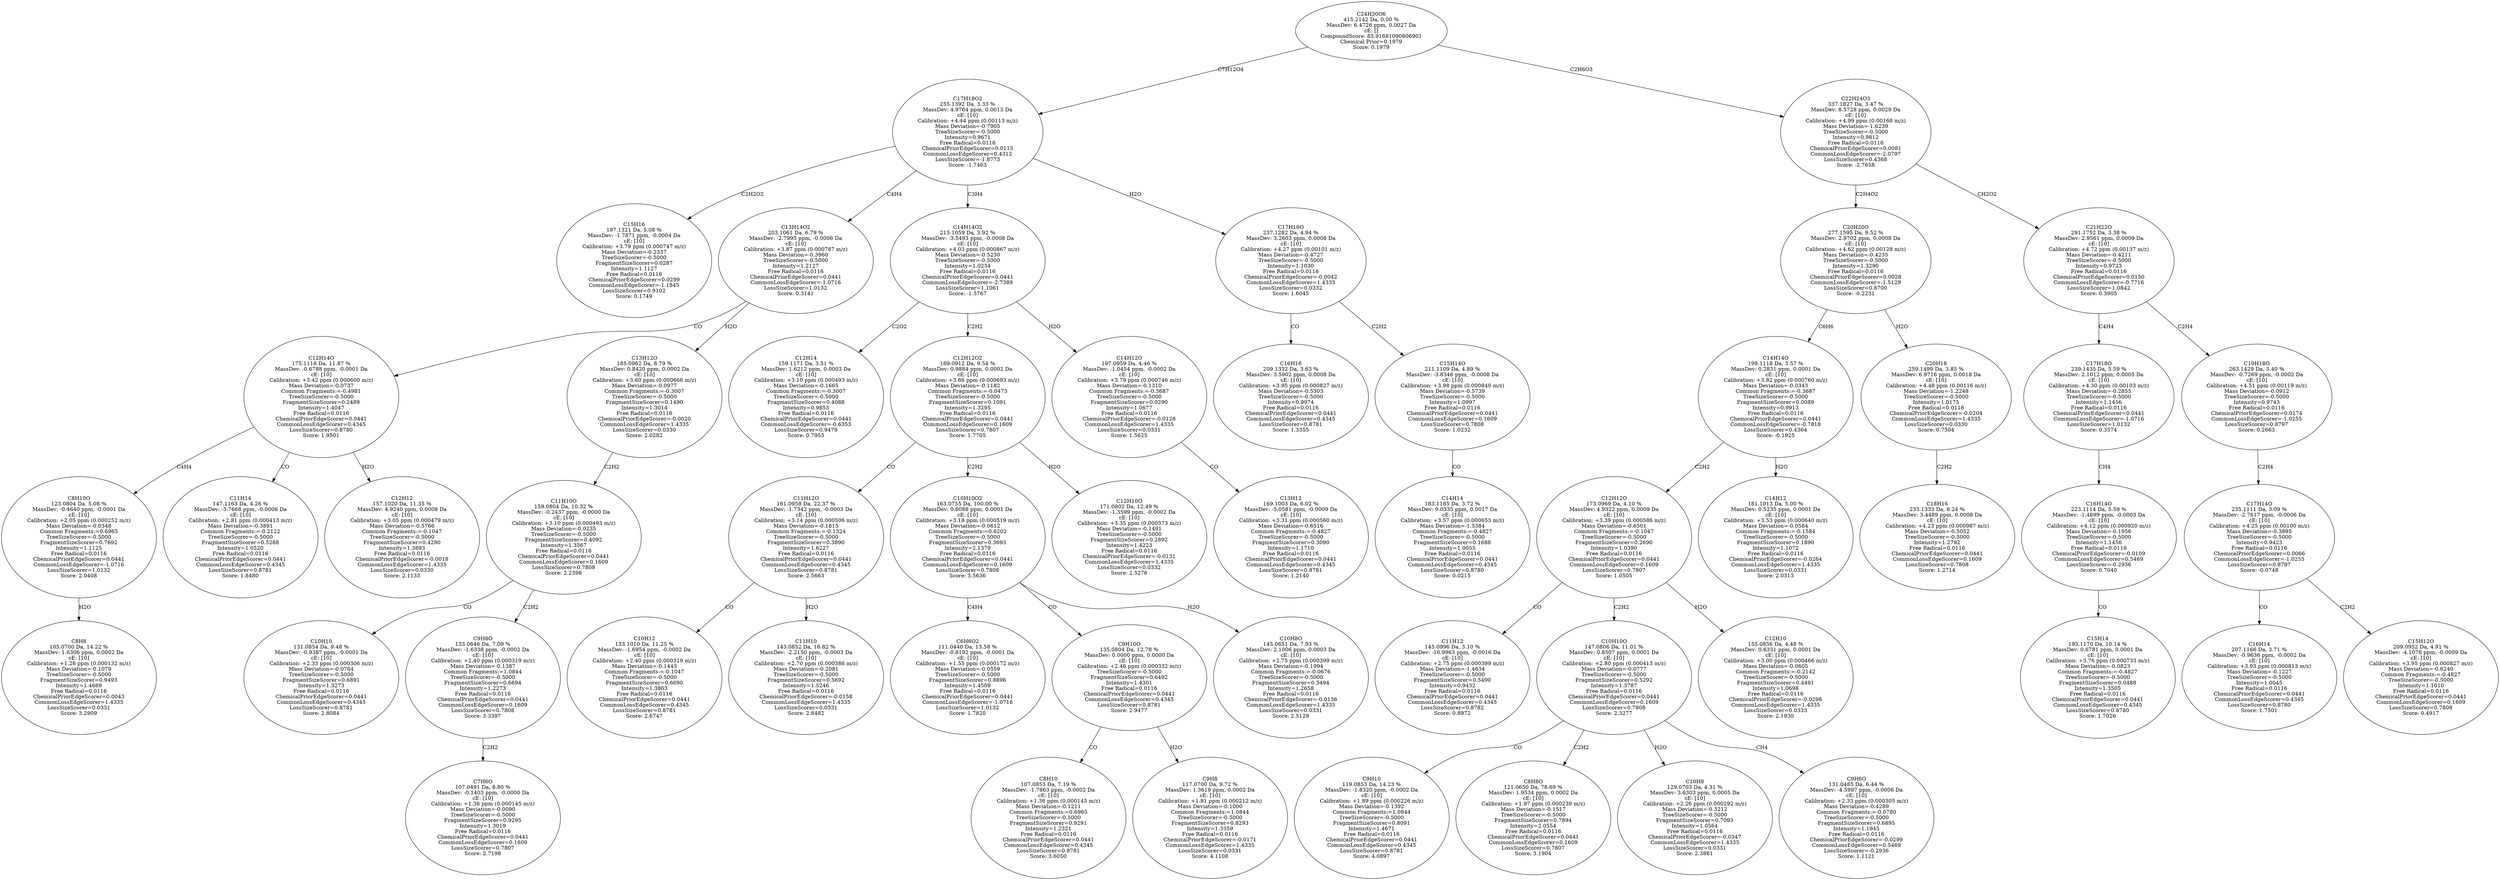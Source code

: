 strict digraph {
v1 [label="C15H16\n197.1321 Da, 5.08 %\nMassDev: -1.7871 ppm, -0.0004 Da\ncE: [10]\nCalibration: +3.79 ppm (0.000747 m/z)\nMass Deviation=-0.2337\nTreeSizeScorer=-0.5000\nFragmentSizeScorer=0.0287\nIntensity=1.1127\nFree Radical=0.0116\nChemicalPriorEdgeScorer=0.0299\nCommonLossEdgeScorer=-1.1845\nLossSizeScorer=0.9102\nScore: 0.1749"];
v2 [label="C8H8\n105.0700 Da, 14.22 %\nMassDev: 1.6306 ppm, 0.0002 Da\ncE: [10]\nCalibration: +1.26 ppm (0.000132 m/z)\nMass Deviation=-0.1079\nTreeSizeScorer=-0.5000\nFragmentSizeScorer=0.9493\nIntensity=1.4669\nFree Radical=0.0116\nChemicalPriorEdgeScorer=0.0043\nCommonLossEdgeScorer=1.4335\nLossSizeScorer=0.0331\nScore: 3.2909"];
v3 [label="C8H10O\n123.0804 Da, 5.08 %\nMassDev: -0.4640 ppm, -0.0001 Da\ncE: [10]\nCalibration: +2.05 ppm (0.000252 m/z)\nMass Deviation=-0.0348\nCommon Fragments:=0.6965\nTreeSizeScorer=-0.5000\nFragmentSizeScorer=0.7692\nIntensity=1.1125\nFree Radical=0.0116\nChemicalPriorEdgeScorer=0.0441\nCommonLossEdgeScorer=-1.0716\nLossSizeScorer=1.0132\nScore: 2.0408"];
v4 [label="C11H14\n147.1163 Da, 4.26 %\nMassDev: -3.7668 ppm, -0.0006 Da\ncE: [10]\nCalibration: +2.81 ppm (0.000413 m/z)\nMass Deviation=-0.3891\nCommon Fragments:=-0.2122\nTreeSizeScorer=-0.5000\nFragmentSizeScorer=0.5288\nIntensity=1.0520\nFree Radical=0.0116\nChemicalPriorEdgeScorer=0.0441\nCommonLossEdgeScorer=0.4345\nLossSizeScorer=0.8781\nScore: 1.8480"];
v5 [label="C12H12\n157.1020 Da, 11.35 %\nMassDev: 4.9240 ppm, 0.0008 Da\ncE: [10]\nCalibration: +3.05 ppm (0.000479 m/z)\nMass Deviation=-0.5766\nCommon Fragments:=-0.1047\nTreeSizeScorer=-0.5000\nFragmentSizeScorer=0.4290\nIntensity=1.3893\nFree Radical=0.0116\nChemicalPriorEdgeScorer=-0.0018\nCommonLossEdgeScorer=1.4335\nLossSizeScorer=0.0330\nScore: 2.1133"];
v6 [label="C12H14O\n175.1116 Da, 11.87 %\nMassDev: -0.6788 ppm, -0.0001 Da\ncE: [10]\nCalibration: +3.42 ppm (0.000600 m/z)\nMass Deviation=-0.0737\nCommon Fragments:=-0.4981\nTreeSizeScorer=-0.5000\nFragmentSizeScorer=0.2489\nIntensity=1.4047\nFree Radical=0.0116\nChemicalPriorEdgeScorer=0.0441\nCommonLossEdgeScorer=0.4345\nLossSizeScorer=0.8780\nScore: 1.9501"];
v7 [label="C10H10\n131.0854 Da, 9.48 %\nMassDev: -0.9387 ppm, -0.0001 Da\ncE: [10]\nCalibration: +2.33 ppm (0.000306 m/z)\nMass Deviation=-0.0764\nTreeSizeScorer=-0.5000\nFragmentSizeScorer=0.6891\nIntensity=1.3273\nFree Radical=0.0116\nChemicalPriorEdgeScorer=0.0441\nCommonLossEdgeScorer=0.4345\nLossSizeScorer=0.8781\nScore: 2.8084"];
v8 [label="C7H6O\n107.0491 Da, 8.80 %\nMassDev: -0.1403 ppm, -0.0000 Da\ncE: [10]\nCalibration: +1.36 ppm (0.000145 m/z)\nMass Deviation=-0.0090\nTreeSizeScorer=-0.5000\nFragmentSizeScorer=0.9295\nIntensity=1.3019\nFree Radical=0.0116\nChemicalPriorEdgeScorer=0.0441\nCommonLossEdgeScorer=0.1609\nLossSizeScorer=0.7807\nScore: 2.7198"];
v9 [label="C9H8O\n133.0646 Da, 7.09 %\nMassDev: -1.6338 ppm, -0.0002 Da\ncE: [10]\nCalibration: +2.40 ppm (0.000319 m/z)\nMass Deviation=-0.1387\nCommon Fragments:=1.0844\nTreeSizeScorer=-0.5000\nFragmentSizeScorer=0.6694\nIntensity=1.2273\nFree Radical=0.0116\nChemicalPriorEdgeScorer=0.0441\nCommonLossEdgeScorer=0.1609\nLossSizeScorer=0.7808\nScore: 3.3397"];
v10 [label="C11H10O\n159.0804 Da, 10.32 %\nMassDev: -0.2437 ppm, -0.0000 Da\ncE: [10]\nCalibration: +3.10 ppm (0.000493 m/z)\nMass Deviation=-0.0235\nTreeSizeScorer=-0.5000\nFragmentSizeScorer=0.4092\nIntensity=1.3567\nFree Radical=0.0116\nChemicalPriorEdgeScorer=0.0441\nCommonLossEdgeScorer=0.1609\nLossSizeScorer=0.7808\nScore: 2.2398"];
v11 [label="C13H12O\n185.0962 Da, 8.79 %\nMassDev: 0.8420 ppm, 0.0002 Da\ncE: [10]\nCalibration: +3.60 ppm (0.000666 m/z)\nMass Deviation=-0.0977\nCommon Fragments:=-0.3007\nTreeSizeScorer=-0.5000\nFragmentSizeScorer=0.1490\nIntensity=1.3014\nFree Radical=0.0116\nChemicalPriorEdgeScorer=-0.0020\nCommonLossEdgeScorer=1.4335\nLossSizeScorer=0.0330\nScore: 2.0282"];
v12 [label="C13H14O2\n203.1061 Da, 6.79 %\nMassDev: -2.7995 ppm, -0.0006 Da\ncE: [10]\nCalibration: +3.87 ppm (0.000787 m/z)\nMass Deviation=-0.3960\nTreeSizeScorer=-0.5000\nIntensity=1.2127\nFree Radical=0.0116\nChemicalPriorEdgeScorer=0.0441\nCommonLossEdgeScorer=-1.0716\nLossSizeScorer=1.0132\nScore: 0.3141"];
v13 [label="C12H14\n159.1171 Da, 3.51 %\nMassDev: 1.6212 ppm, 0.0003 Da\ncE: [10]\nCalibration: +3.10 ppm (0.000493 m/z)\nMass Deviation=-0.1665\nCommon Fragments:=-0.3007\nTreeSizeScorer=-0.5000\nFragmentSizeScorer=0.4088\nIntensity=0.9853\nFree Radical=0.0116\nChemicalPriorEdgeScorer=0.0441\nCommonLossEdgeScorer=-0.6353\nLossSizeScorer=0.9479\nScore: 0.7953"];
v14 [label="C10H12\n133.1010 Da, 11.25 %\nMassDev: -1.6954 ppm, -0.0002 Da\ncE: [10]\nCalibration: +2.40 ppm (0.000319 m/z)\nMass Deviation=-0.1443\nCommon Fragments:=-0.1047\nTreeSizeScorer=-0.5000\nFragmentSizeScorer=0.6690\nIntensity=1.3863\nFree Radical=0.0116\nChemicalPriorEdgeScorer=0.0441\nCommonLossEdgeScorer=0.4345\nLossSizeScorer=0.8781\nScore: 2.6747"];
v15 [label="C11H10\n143.0852 Da, 16.82 %\nMassDev: -2.2150 ppm, -0.0003 Da\ncE: [10]\nCalibration: +2.70 ppm (0.000386 m/z)\nMass Deviation=-0.2081\nTreeSizeScorer=-0.5000\nFragmentSizeScorer=0.5692\nIntensity=1.5246\nFree Radical=0.0116\nChemicalPriorEdgeScorer=-0.0158\nCommonLossEdgeScorer=1.4335\nLossSizeScorer=0.0331\nScore: 2.8482"];
v16 [label="C11H12O\n161.0958 Da, 22.37 %\nMassDev: -1.7342 ppm, -0.0003 Da\ncE: [10]\nCalibration: +3.14 ppm (0.000506 m/z)\nMass Deviation=-0.1815\nCommon Fragments:=-0.1324\nTreeSizeScorer=-0.5000\nFragmentSizeScorer=0.3890\nIntensity=1.6227\nFree Radical=0.0116\nChemicalPriorEdgeScorer=0.0441\nCommonLossEdgeScorer=0.4345\nLossSizeScorer=0.8781\nScore: 2.5663"];
v17 [label="C6H6O2\n111.0440 Da, 13.58 %\nMassDev: -0.8192 ppm, -0.0001 Da\ncE: [10]\nCalibration: +1.55 ppm (0.000172 m/z)\nMass Deviation=-0.0559\nTreeSizeScorer=-0.5000\nFragmentSizeScorer=0.8896\nIntensity=1.4509\nFree Radical=0.0116\nChemicalPriorEdgeScorer=0.0441\nCommonLossEdgeScorer=-1.0716\nLossSizeScorer=1.0132\nScore: 1.7820"];
v18 [label="C8H10\n107.0853 Da, 7.19 %\nMassDev: -1.7863 ppm, -0.0002 Da\ncE: [10]\nCalibration: +1.36 ppm (0.000145 m/z)\nMass Deviation=-0.1211\nCommon Fragments:=0.6965\nTreeSizeScorer=-0.5000\nFragmentSizeScorer=0.9291\nIntensity=1.2321\nFree Radical=0.0116\nChemicalPriorEdgeScorer=0.0441\nCommonLossEdgeScorer=0.4345\nLossSizeScorer=0.8781\nScore: 3.6050"];
v19 [label="C9H8\n117.0700 Da, 9.72 %\nMassDev: 1.3619 ppm, 0.0002 Da\ncE: [10]\nCalibration: +1.81 ppm (0.000212 m/z)\nMass Deviation=-0.1000\nCommon Fragments:=1.0844\nTreeSizeScorer=-0.5000\nFragmentSizeScorer=0.8293\nIntensity=1.3359\nFree Radical=0.0116\nChemicalPriorEdgeScorer=-0.0171\nCommonLossEdgeScorer=1.4335\nLossSizeScorer=0.0331\nScore: 4.1108"];
v20 [label="C9H10O\n135.0804 Da, 12.78 %\nMassDev: 0.0000 ppm, 0.0000 Da\ncE: [10]\nCalibration: +2.46 ppm (0.000332 m/z)\nTreeSizeScorer=-0.5000\nFragmentSizeScorer=0.6492\nIntensity=1.4301\nFree Radical=0.0116\nChemicalPriorEdgeScorer=0.0441\nCommonLossEdgeScorer=0.4345\nLossSizeScorer=0.8781\nScore: 2.9477"];
v21 [label="C10H8O\n145.0651 Da, 7.93 %\nMassDev: 2.1006 ppm, 0.0003 Da\ncE: [10]\nCalibration: +2.75 ppm (0.000399 m/z)\nMass Deviation=-0.1994\nCommon Fragments:=-0.0676\nTreeSizeScorer=-0.5000\nFragmentSizeScorer=0.5494\nIntensity=1.2658\nFree Radical=0.0116\nChemicalPriorEdgeScorer=-0.0136\nCommonLossEdgeScorer=1.4335\nLossSizeScorer=0.0331\nScore: 2.5129"];
v22 [label="C10H10O2\n163.0755 Da, 100.00 %\nMassDev: 0.6088 ppm, 0.0001 Da\ncE: [10]\nCalibration: +3.18 ppm (0.000519 m/z)\nMass Deviation=-0.0612\nCommon Fragments:=0.6202\nTreeSizeScorer=-0.5000\nFragmentSizeScorer=0.3693\nIntensity=2.1379\nFree Radical=0.0116\nChemicalPriorEdgeScorer=0.0441\nCommonLossEdgeScorer=0.1609\nLossSizeScorer=0.7808\nScore: 3.5636"];
v23 [label="C12H10O\n171.0802 Da, 12.49 %\nMassDev: -1.3599 ppm, -0.0002 Da\ncE: [10]\nCalibration: +3.35 ppm (0.000573 m/z)\nMass Deviation=-0.1491\nTreeSizeScorer=-0.5000\nFragmentSizeScorer=0.2892\nIntensity=1.4223\nFree Radical=0.0116\nChemicalPriorEdgeScorer=-0.0131\nCommonLossEdgeScorer=1.4335\nLossSizeScorer=0.0332\nScore: 2.5276"];
v24 [label="C12H12O2\n189.0912 Da, 9.54 %\nMassDev: 0.9884 ppm, 0.0002 Da\ncE: [10]\nCalibration: +3.66 ppm (0.000693 m/z)\nMass Deviation=-0.1182\nCommon Fragments:=-0.0473\nTreeSizeScorer=-0.5000\nFragmentSizeScorer=0.1091\nIntensity=1.3295\nFree Radical=0.0116\nChemicalPriorEdgeScorer=0.0441\nCommonLossEdgeScorer=0.1609\nLossSizeScorer=0.7807\nScore: 1.7705"];
v25 [label="C13H12\n169.1003 Da, 6.02 %\nMassDev: -5.0581 ppm, -0.0009 Da\ncE: [10]\nCalibration: +3.31 ppm (0.000560 m/z)\nMass Deviation=-0.6516\nCommon Fragments:=-0.4827\nTreeSizeScorer=-0.5000\nFragmentSizeScorer=0.3090\nIntensity=1.1710\nFree Radical=0.0116\nChemicalPriorEdgeScorer=0.0441\nCommonLossEdgeScorer=0.4345\nLossSizeScorer=0.8781\nScore: 1.2140"];
v26 [label="C14H12O\n197.0959 Da, 4.46 %\nMassDev: -1.0454 ppm, -0.0002 Da\ncE: [10]\nCalibration: +3.79 ppm (0.000746 m/z)\nMass Deviation=-0.1310\nCommon Fragments:=-0.3687\nTreeSizeScorer=-0.5000\nFragmentSizeScorer=0.0290\nIntensity=1.0677\nFree Radical=0.0116\nChemicalPriorEdgeScorer=-0.0128\nCommonLossEdgeScorer=1.4335\nLossSizeScorer=0.0331\nScore: 1.5625"];
v27 [label="C14H14O2\n215.1059 Da, 3.92 %\nMassDev: -3.5493 ppm, -0.0008 Da\ncE: [10]\nCalibration: +4.03 ppm (0.000867 m/z)\nMass Deviation=-0.5230\nTreeSizeScorer=-0.5000\nIntensity=1.0234\nFree Radical=0.0116\nChemicalPriorEdgeScorer=0.0441\nCommonLossEdgeScorer=-2.7389\nLossSizeScorer=1.1061\nScore: -1.5767"];
v28 [label="C16H16\n209.1332 Da, 3.63 %\nMassDev: 3.5902 ppm, 0.0008 Da\ncE: [10]\nCalibration: +3.95 ppm (0.000827 m/z)\nMass Deviation=-0.5303\nTreeSizeScorer=-0.5000\nIntensity=0.9974\nFree Radical=0.0116\nChemicalPriorEdgeScorer=0.0441\nCommonLossEdgeScorer=0.4345\nLossSizeScorer=0.8781\nScore: 1.3355"];
v29 [label="C14H14\n183.1185 Da, 3.72 %\nMassDev: 9.0335 ppm, 0.0017 Da\ncE: [10]\nCalibration: +3.57 ppm (0.000653 m/z)\nMass Deviation=-1.5384\nCommon Fragments:=-0.4827\nTreeSizeScorer=-0.5000\nFragmentSizeScorer=0.1688\nIntensity=1.0055\nFree Radical=0.0116\nChemicalPriorEdgeScorer=0.0441\nCommonLossEdgeScorer=0.4345\nLossSizeScorer=0.8780\nScore: 0.0215"];
v30 [label="C15H14O\n211.1109 Da, 4.89 %\nMassDev: -3.8346 ppm, -0.0008 Da\ncE: [10]\nCalibration: +3.98 ppm (0.000840 m/z)\nMass Deviation=-0.5739\nTreeSizeScorer=-0.5000\nIntensity=1.0997\nFree Radical=0.0116\nChemicalPriorEdgeScorer=0.0441\nCommonLossEdgeScorer=0.1609\nLossSizeScorer=0.7808\nScore: 1.0232"];
v31 [label="C17H16O\n237.1282 Da, 4.94 %\nMassDev: 3.2603 ppm, 0.0008 Da\ncE: [10]\nCalibration: +4.27 ppm (0.00101 m/z)\nMass Deviation=-0.4727\nTreeSizeScorer=-0.5000\nIntensity=1.1030\nFree Radical=0.0116\nChemicalPriorEdgeScorer=-0.0042\nCommonLossEdgeScorer=1.4335\nLossSizeScorer=0.0332\nScore: 1.6045"];
v32 [label="C17H18O2\n255.1392 Da, 3.33 %\nMassDev: 4.9764 ppm, 0.0013 Da\ncE: [10]\nCalibration: +4.44 ppm (0.00113 m/z)\nMass Deviation=-0.7905\nTreeSizeScorer=-0.5000\nIntensity=0.9671\nFree Radical=0.0116\nChemicalPriorEdgeScorer=0.0115\nCommonLossEdgeScorer=0.4312\nLossSizeScorer=-1.8773\nScore: -1.7463"];
v33 [label="C11H12\n145.0996 Da, 3.10 %\nMassDev: -10.9963 ppm, -0.0016 Da\ncE: [10]\nCalibration: +2.75 ppm (0.000399 m/z)\nMass Deviation=-1.4634\nTreeSizeScorer=-0.5000\nFragmentSizeScorer=0.5490\nIntensity=0.9432\nFree Radical=0.0116\nChemicalPriorEdgeScorer=0.0441\nCommonLossEdgeScorer=0.4345\nLossSizeScorer=0.8782\nScore: 0.8972"];
v34 [label="C9H10\n119.0853 Da, 14.23 %\nMassDev: -1.8320 ppm, -0.0002 Da\ncE: [10]\nCalibration: +1.89 ppm (0.000226 m/z)\nMass Deviation=-0.1392\nCommon Fragments:=1.0844\nTreeSizeScorer=-0.5000\nFragmentSizeScorer=0.8091\nIntensity=1.4671\nFree Radical=0.0116\nChemicalPriorEdgeScorer=0.0441\nCommonLossEdgeScorer=0.4345\nLossSizeScorer=0.8781\nScore: 4.0897"];
v35 [label="C8H8O\n121.0650 Da, 78.69 %\nMassDev: 1.9534 ppm, 0.0002 Da\ncE: [10]\nCalibration: +1.97 ppm (0.000239 m/z)\nMass Deviation=-0.1517\nTreeSizeScorer=-0.5000\nFragmentSizeScorer=0.7894\nIntensity=2.0554\nFree Radical=0.0116\nChemicalPriorEdgeScorer=0.0441\nCommonLossEdgeScorer=0.1609\nLossSizeScorer=0.7807\nScore: 3.1904"];
v36 [label="C10H8\n129.0703 Da, 4.31 %\nMassDev: 3.6303 ppm, 0.0005 Da\ncE: [10]\nCalibration: +2.26 ppm (0.000292 m/z)\nMass Deviation=-0.3212\nTreeSizeScorer=-0.5000\nFragmentSizeScorer=0.7093\nIntensity=1.0564\nFree Radical=0.0116\nChemicalPriorEdgeScorer=-0.0347\nCommonLossEdgeScorer=1.4335\nLossSizeScorer=0.0331\nScore: 2.3881"];
v37 [label="C9H6O\n131.0485 Da, 6.44 %\nMassDev: -4.5997 ppm, -0.0006 Da\ncE: [10]\nCalibration: +2.33 ppm (0.000305 m/z)\nMass Deviation=-0.4289\nCommon Fragments:=-0.0780\nTreeSizeScorer=-0.5000\nFragmentSizeScorer=0.6895\nIntensity=1.1945\nFree Radical=0.0116\nChemicalPriorEdgeScorer=-0.0299\nCommonLossEdgeScorer=0.5469\nLossSizeScorer=-0.2936\nScore: 1.1121"];
v38 [label="C10H10O\n147.0806 Da, 11.01 %\nMassDev: 0.8507 ppm, 0.0001 Da\ncE: [10]\nCalibration: +2.80 ppm (0.000413 m/z)\nMass Deviation=-0.0777\nTreeSizeScorer=-0.5000\nFragmentSizeScorer=0.5292\nIntensity=1.3787\nFree Radical=0.0116\nChemicalPriorEdgeScorer=0.0441\nCommonLossEdgeScorer=0.1609\nLossSizeScorer=0.7808\nScore: 2.3277"];
v39 [label="C12H10\n155.0856 Da, 4.48 %\nMassDev: 0.6331 ppm, 0.0001 Da\ncE: [10]\nCalibration: +3.00 ppm (0.000466 m/z)\nMass Deviation=-0.0605\nCommon Fragments:=-0.2142\nTreeSizeScorer=-0.5000\nFragmentSizeScorer=0.4491\nIntensity=1.0698\nFree Radical=0.0116\nChemicalPriorEdgeScorer=-0.0298\nCommonLossEdgeScorer=1.4335\nLossSizeScorer=0.0333\nScore: 2.1930"];
v40 [label="C12H12O\n173.0969 Da, 4.10 %\nMassDev: 4.9322 ppm, 0.0009 Da\ncE: [10]\nCalibration: +3.39 ppm (0.000586 m/z)\nMass Deviation=-0.6501\nCommon Fragments:=-0.1047\nTreeSizeScorer=-0.5000\nFragmentSizeScorer=0.2690\nIntensity=1.0390\nFree Radical=0.0116\nChemicalPriorEdgeScorer=0.0441\nCommonLossEdgeScorer=0.1609\nLossSizeScorer=0.7807\nScore: 1.0505"];
v41 [label="C14H12\n181.1013 Da, 5.00 %\nMassDev: 0.5235 ppm, 0.0001 Da\ncE: [10]\nCalibration: +3.53 ppm (0.000640 m/z)\nMass Deviation=-0.0584\nCommon Fragments:=-0.1584\nTreeSizeScorer=-0.5000\nFragmentSizeScorer=0.1890\nIntensity=1.1072\nFree Radical=0.0116\nChemicalPriorEdgeScorer=-0.0264\nCommonLossEdgeScorer=1.4335\nLossSizeScorer=0.0331\nScore: 2.0313"];
v42 [label="C14H14O\n199.1118 Da, 3.57 %\nMassDev: 0.2831 ppm, 0.0001 Da\ncE: [10]\nCalibration: +3.82 ppm (0.000760 m/z)\nMass Deviation=-0.0343\nCommon Fragments:=-0.3687\nTreeSizeScorer=-0.5000\nFragmentSizeScorer=0.0089\nIntensity=0.9913\nFree Radical=0.0116\nChemicalPriorEdgeScorer=0.0441\nCommonLossEdgeScorer=-0.7818\nLossSizeScorer=0.4364\nScore: -0.1925"];
v43 [label="C18H16\n233.1333 Da, 8.24 %\nMassDev: 3.4489 ppm, 0.0008 Da\ncE: [10]\nCalibration: +4.23 ppm (0.000987 m/z)\nMass Deviation=-0.5052\nTreeSizeScorer=-0.5000\nIntensity=1.2792\nFree Radical=0.0116\nChemicalPriorEdgeScorer=0.0441\nCommonLossEdgeScorer=0.1609\nLossSizeScorer=0.7808\nScore: 1.2714"];
v44 [label="C20H18\n259.1499 Da, 3.85 %\nMassDev: 6.9716 ppm, 0.0018 Da\ncE: [10]\nCalibration: +4.48 ppm (0.00116 m/z)\nMass Deviation=-1.2248\nTreeSizeScorer=-0.5000\nIntensity=1.0175\nFree Radical=0.0116\nChemicalPriorEdgeScorer=-0.0204\nCommonLossEdgeScorer=1.4335\nLossSizeScorer=0.0330\nScore: 0.7504"];
v45 [label="C20H20O\n277.1595 Da, 9.52 %\nMassDev: 2.9702 ppm, 0.0008 Da\ncE: [10]\nCalibration: +4.62 ppm (0.00128 m/z)\nMass Deviation=-0.4235\nTreeSizeScorer=-0.5000\nIntensity=1.3290\nFree Radical=0.0116\nChemicalPriorEdgeScorer=0.0028\nCommonLossEdgeScorer=-1.5129\nLossSizeScorer=0.8700\nScore: -0.2231"];
v46 [label="C15H14\n195.1170 Da, 10.14 %\nMassDev: 0.6781 ppm, 0.0001 Da\ncE: [10]\nCalibration: +3.76 ppm (0.000733 m/z)\nMass Deviation=-0.0823\nCommon Fragments:=-0.4827\nTreeSizeScorer=-0.5000\nFragmentSizeScorer=0.0488\nIntensity=1.3505\nFree Radical=0.0116\nChemicalPriorEdgeScorer=0.0441\nCommonLossEdgeScorer=0.4345\nLossSizeScorer=0.8780\nScore: 1.7026"];
v47 [label="C16H14O\n223.1114 Da, 5.59 %\nMassDev: -1.4899 ppm, -0.0003 Da\ncE: [10]\nCalibration: +4.12 ppm (0.000920 m/z)\nMass Deviation=-0.1956\nTreeSizeScorer=-0.5000\nIntensity=1.1456\nFree Radical=0.0116\nChemicalPriorEdgeScorer=-0.0109\nCommonLossEdgeScorer=0.5469\nLossSizeScorer=-0.2936\nScore: 0.7040"];
v48 [label="C17H18O\n239.1435 Da, 5.59 %\nMassDev: 2.1012 ppm, 0.0005 Da\ncE: [10]\nCalibration: +4.30 ppm (0.00103 m/z)\nMass Deviation=-0.2855\nTreeSizeScorer=-0.5000\nIntensity=1.1456\nFree Radical=0.0116\nChemicalPriorEdgeScorer=0.0441\nCommonLossEdgeScorer=-1.0716\nLossSizeScorer=1.0132\nScore: 0.3574"];
v49 [label="C16H14\n207.1166 Da, 3.71 %\nMassDev: -0.9636 ppm, -0.0002 Da\ncE: [10]\nCalibration: +3.93 ppm (0.000813 m/z)\nMass Deviation=-0.1227\nTreeSizeScorer=-0.5000\nIntensity=1.0045\nFree Radical=0.0116\nChemicalPriorEdgeScorer=0.0441\nCommonLossEdgeScorer=0.4345\nLossSizeScorer=0.8780\nScore: 1.7501"];
v50 [label="C15H12O\n209.0952 Da, 4.91 %\nMassDev: -4.1078 ppm, -0.0009 Da\ncE: [10]\nCalibration: +3.95 ppm (0.000827 m/z)\nMass Deviation=-0.6240\nCommon Fragments:=-0.4827\nTreeSizeScorer=-0.5000\nIntensity=1.1010\nFree Radical=0.0116\nChemicalPriorEdgeScorer=0.0441\nCommonLossEdgeScorer=0.1609\nLossSizeScorer=0.7808\nScore: 0.4917"];
v51 [label="C17H14O\n235.1111 Da, 3.09 %\nMassDev: -2.7617 ppm, -0.0006 Da\ncE: [10]\nCalibration: +4.25 ppm (0.00100 m/z)\nMass Deviation=-0.3895\nTreeSizeScorer=-0.5000\nIntensity=0.9423\nFree Radical=0.0116\nChemicalPriorEdgeScorer=0.0066\nCommonLossEdgeScorer=-1.0255\nLossSizeScorer=0.8797\nScore: -0.0748"];
v52 [label="C19H18O\n263.1429 Da, 3.40 %\nMassDev: -0.7269 ppm, -0.0002 Da\ncE: [10]\nCalibration: +4.51 ppm (0.00119 m/z)\nMass Deviation=-0.0912\nTreeSizeScorer=-0.5000\nIntensity=0.9743\nFree Radical=0.0116\nChemicalPriorEdgeScorer=0.0174\nCommonLossEdgeScorer=-1.0255\nLossSizeScorer=0.8797\nScore: 0.2663"];
v53 [label="C21H22O\n291.1752 Da, 3.38 %\nMassDev: 2.9561 ppm, 0.0009 Da\ncE: [10]\nCalibration: +4.72 ppm (0.00137 m/z)\nMass Deviation=-0.4211\nTreeSizeScorer=-0.5000\nIntensity=0.9723\nFree Radical=0.0116\nChemicalPriorEdgeScorer=0.0150\nCommonLossEdgeScorer=-0.7716\nLossSizeScorer=1.0842\nScore: 0.3905"];
v54 [label="C22H24O3\n337.1827 Da, 3.47 %\nMassDev: 8.5728 ppm, 0.0029 Da\ncE: [10]\nCalibration: +4.99 ppm (0.00168 m/z)\nMass Deviation=-1.6239\nTreeSizeScorer=-0.5000\nIntensity=0.9812\nFree Radical=0.0116\nChemicalPriorEdgeScorer=0.0081\nCommonLossEdgeScorer=-2.0797\nLossSizeScorer=0.4368\nScore: -2.7658"];
v55 [label="C24H30O6\n415.2142 Da, 0.00 %\nMassDev: 6.4726 ppm, 0.0027 Da\ncE: []\nCompoundScore: 83.91681090806901\nChemical Prior=0.1979\nScore: 0.1979"];
v32 -> v1 [label="C2H2O2"];
v3 -> v2 [label="H2O"];
v6 -> v3 [label="C4H4"];
v6 -> v4 [label="CO"];
v6 -> v5 [label="H2O"];
v12 -> v6 [label="CO"];
v10 -> v7 [label="CO"];
v9 -> v8 [label="C2H2"];
v10 -> v9 [label="C2H2"];
v11 -> v10 [label="C2H2"];
v12 -> v11 [label="H2O"];
v32 -> v12 [label="C4H4"];
v27 -> v13 [label="C2O2"];
v16 -> v14 [label="CO"];
v16 -> v15 [label="H2O"];
v24 -> v16 [label="CO"];
v22 -> v17 [label="C4H4"];
v20 -> v18 [label="CO"];
v20 -> v19 [label="H2O"];
v22 -> v20 [label="CO"];
v22 -> v21 [label="H2O"];
v24 -> v22 [label="C2H2"];
v24 -> v23 [label="H2O"];
v27 -> v24 [label="C2H2"];
v26 -> v25 [label="CO"];
v27 -> v26 [label="H2O"];
v32 -> v27 [label="C3H4"];
v31 -> v28 [label="CO"];
v30 -> v29 [label="CO"];
v31 -> v30 [label="C2H2"];
v32 -> v31 [label="H2O"];
v55 -> v32 [label="C7H12O4"];
v40 -> v33 [label="CO"];
v38 -> v34 [label="CO"];
v38 -> v35 [label="C2H2"];
v38 -> v36 [label="H2O"];
v38 -> v37 [label="CH4"];
v40 -> v38 [label="C2H2"];
v40 -> v39 [label="H2O"];
v42 -> v40 [label="C2H2"];
v42 -> v41 [label="H2O"];
v45 -> v42 [label="C6H6"];
v44 -> v43 [label="C2H2"];
v45 -> v44 [label="H2O"];
v54 -> v45 [label="C2H4O2"];
v47 -> v46 [label="CO"];
v48 -> v47 [label="CH4"];
v53 -> v48 [label="C4H4"];
v51 -> v49 [label="CO"];
v51 -> v50 [label="C2H2"];
v52 -> v51 [label="C2H4"];
v53 -> v52 [label="C2H4"];
v54 -> v53 [label="CH2O2"];
v55 -> v54 [label="C2H6O3"];
}